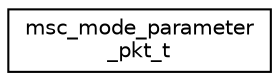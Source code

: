 digraph "Graphical Class Hierarchy"
{
 // LATEX_PDF_SIZE
  edge [fontname="Helvetica",fontsize="10",labelfontname="Helvetica",labelfontsize="10"];
  node [fontname="Helvetica",fontsize="10",shape=record];
  rankdir="LR";
  Node0 [label="msc_mode_parameter\l_pkt_t",height=0.2,width=0.4,color="black", fillcolor="white", style="filled",URL="$structmsc__mode__parameter__pkt__t.html",tooltip="Packet structure to answer (SCSI_MODE_SELECT6) and (SCSI_MODE_SENSE6) requests."];
}
